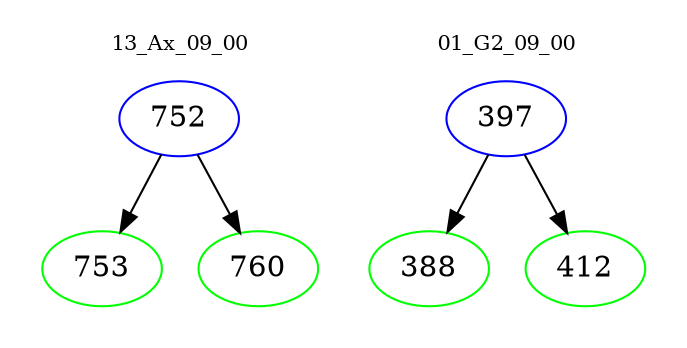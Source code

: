 digraph{
subgraph cluster_0 {
color = white
label = "13_Ax_09_00";
fontsize=10;
T0_752 [label="752", color="blue"]
T0_752 -> T0_753 [color="black"]
T0_753 [label="753", color="green"]
T0_752 -> T0_760 [color="black"]
T0_760 [label="760", color="green"]
}
subgraph cluster_1 {
color = white
label = "01_G2_09_00";
fontsize=10;
T1_397 [label="397", color="blue"]
T1_397 -> T1_388 [color="black"]
T1_388 [label="388", color="green"]
T1_397 -> T1_412 [color="black"]
T1_412 [label="412", color="green"]
}
}
